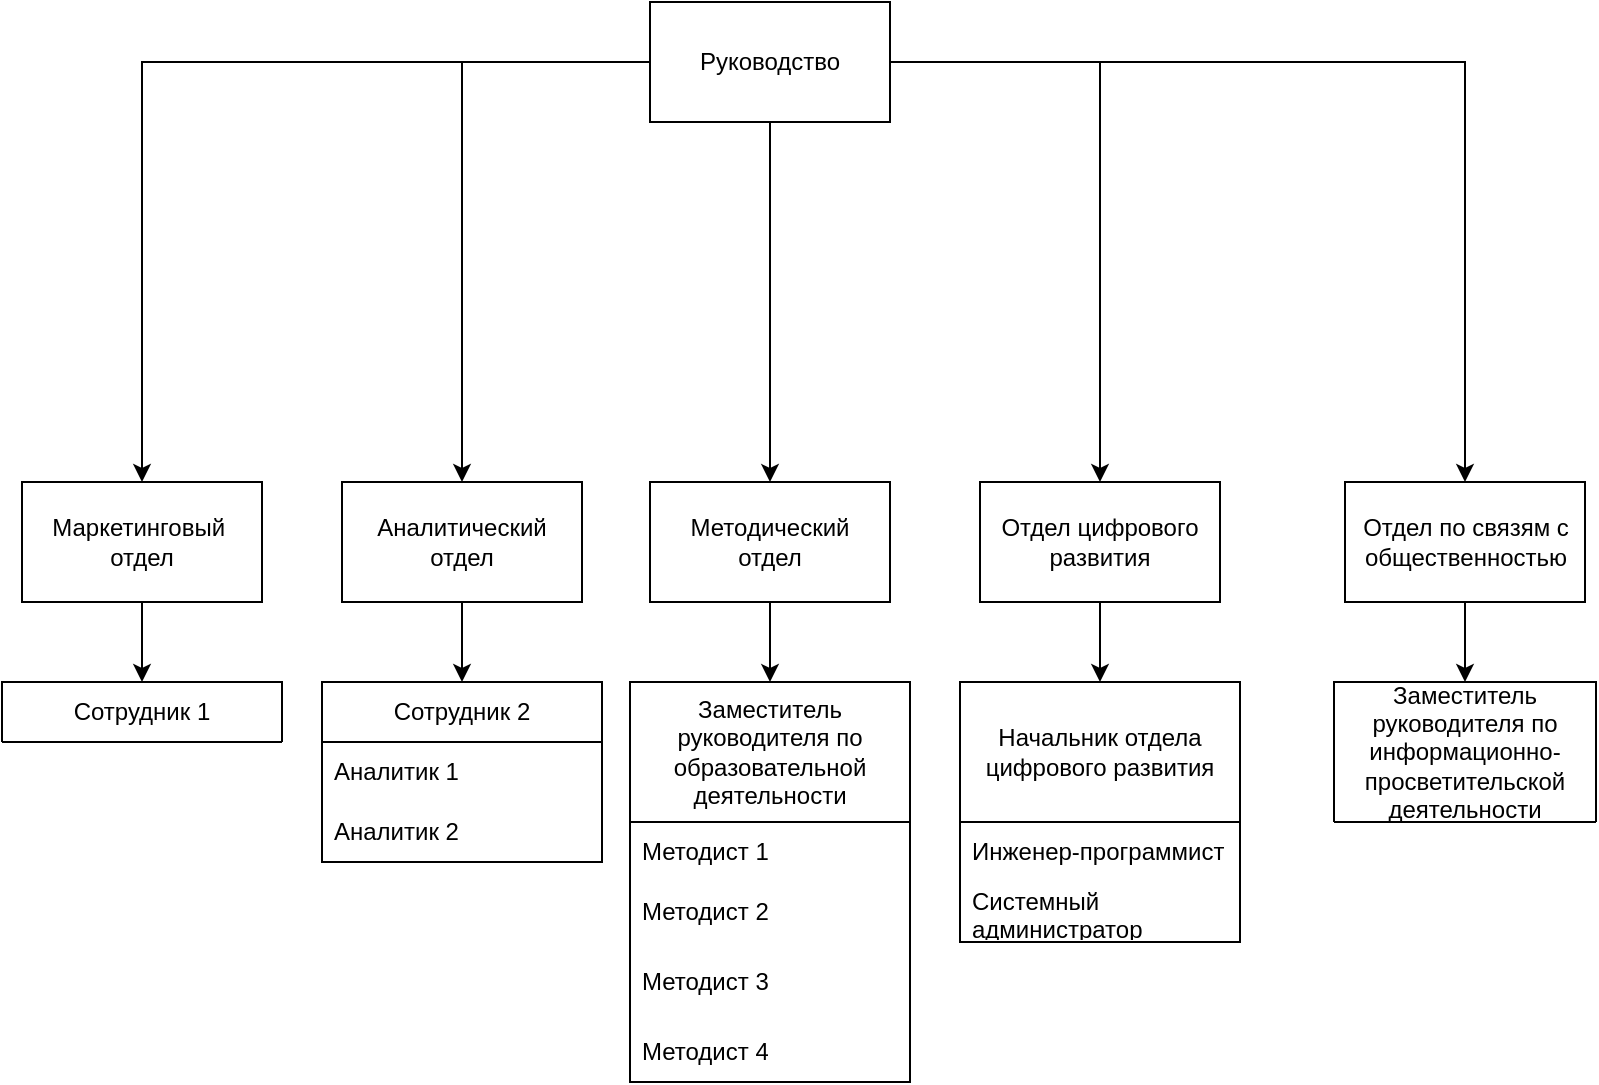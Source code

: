 <mxfile version="24.7.14">
  <diagram name="Страница — 1" id="45YZaPkz6Q9s-rQ9UpkF">
    <mxGraphModel dx="1626" dy="777" grid="1" gridSize="10" guides="1" tooltips="1" connect="1" arrows="1" fold="1" page="1" pageScale="1" pageWidth="827" pageHeight="1169" math="0" shadow="0">
      <root>
        <mxCell id="0" />
        <mxCell id="1" parent="0" />
        <mxCell id="qHs83EOR6wrhIw-jNYz0-8" style="edgeStyle=orthogonalEdgeStyle;rounded=0;orthogonalLoop=1;jettySize=auto;html=1;" edge="1" parent="1" source="qHs83EOR6wrhIw-jNYz0-1" target="qHs83EOR6wrhIw-jNYz0-2">
          <mxGeometry relative="1" as="geometry" />
        </mxCell>
        <mxCell id="qHs83EOR6wrhIw-jNYz0-9" style="edgeStyle=orthogonalEdgeStyle;rounded=0;orthogonalLoop=1;jettySize=auto;html=1;" edge="1" parent="1" source="qHs83EOR6wrhIw-jNYz0-1" target="qHs83EOR6wrhIw-jNYz0-3">
          <mxGeometry relative="1" as="geometry" />
        </mxCell>
        <mxCell id="qHs83EOR6wrhIw-jNYz0-11" style="edgeStyle=orthogonalEdgeStyle;rounded=0;orthogonalLoop=1;jettySize=auto;html=1;entryX=0.5;entryY=0;entryDx=0;entryDy=0;" edge="1" parent="1" source="qHs83EOR6wrhIw-jNYz0-1" target="qHs83EOR6wrhIw-jNYz0-5">
          <mxGeometry relative="1" as="geometry" />
        </mxCell>
        <mxCell id="qHs83EOR6wrhIw-jNYz0-12" style="edgeStyle=orthogonalEdgeStyle;rounded=0;orthogonalLoop=1;jettySize=auto;html=1;entryX=0.5;entryY=0;entryDx=0;entryDy=0;" edge="1" parent="1" source="qHs83EOR6wrhIw-jNYz0-1" target="qHs83EOR6wrhIw-jNYz0-6">
          <mxGeometry relative="1" as="geometry" />
        </mxCell>
        <mxCell id="qHs83EOR6wrhIw-jNYz0-48" style="edgeStyle=orthogonalEdgeStyle;rounded=0;orthogonalLoop=1;jettySize=auto;html=1;entryX=0.5;entryY=0;entryDx=0;entryDy=0;" edge="1" parent="1" source="qHs83EOR6wrhIw-jNYz0-1" target="qHs83EOR6wrhIw-jNYz0-4">
          <mxGeometry relative="1" as="geometry" />
        </mxCell>
        <mxCell id="qHs83EOR6wrhIw-jNYz0-1" value="Руководство" style="rounded=0;whiteSpace=wrap;html=1;" vertex="1" parent="1">
          <mxGeometry x="354" y="40" width="120" height="60" as="geometry" />
        </mxCell>
        <mxCell id="qHs83EOR6wrhIw-jNYz0-58" style="edgeStyle=orthogonalEdgeStyle;rounded=0;orthogonalLoop=1;jettySize=auto;html=1;" edge="1" parent="1" source="qHs83EOR6wrhIw-jNYz0-2" target="qHs83EOR6wrhIw-jNYz0-13">
          <mxGeometry relative="1" as="geometry" />
        </mxCell>
        <mxCell id="qHs83EOR6wrhIw-jNYz0-2" value="Маркетинговый&amp;nbsp;&lt;div&gt;отдел&lt;/div&gt;" style="rounded=0;whiteSpace=wrap;html=1;" vertex="1" parent="1">
          <mxGeometry x="40" y="280" width="120" height="60" as="geometry" />
        </mxCell>
        <mxCell id="qHs83EOR6wrhIw-jNYz0-59" style="edgeStyle=orthogonalEdgeStyle;rounded=0;orthogonalLoop=1;jettySize=auto;html=1;" edge="1" parent="1" source="qHs83EOR6wrhIw-jNYz0-3" target="qHs83EOR6wrhIw-jNYz0-17">
          <mxGeometry relative="1" as="geometry" />
        </mxCell>
        <mxCell id="qHs83EOR6wrhIw-jNYz0-3" value="Аналитический&lt;div&gt;отдел&lt;/div&gt;" style="rounded=0;whiteSpace=wrap;html=1;" vertex="1" parent="1">
          <mxGeometry x="200" y="280" width="120" height="60" as="geometry" />
        </mxCell>
        <mxCell id="qHs83EOR6wrhIw-jNYz0-61" style="edgeStyle=orthogonalEdgeStyle;rounded=0;orthogonalLoop=1;jettySize=auto;html=1;" edge="1" parent="1" source="qHs83EOR6wrhIw-jNYz0-4" target="qHs83EOR6wrhIw-jNYz0-21">
          <mxGeometry relative="1" as="geometry" />
        </mxCell>
        <mxCell id="qHs83EOR6wrhIw-jNYz0-4" value="Методический&lt;div&gt;отдел&lt;/div&gt;" style="rounded=0;whiteSpace=wrap;html=1;" vertex="1" parent="1">
          <mxGeometry x="354" y="280" width="120" height="60" as="geometry" />
        </mxCell>
        <mxCell id="qHs83EOR6wrhIw-jNYz0-63" style="edgeStyle=orthogonalEdgeStyle;rounded=0;orthogonalLoop=1;jettySize=auto;html=1;entryX=0.5;entryY=0;entryDx=0;entryDy=0;" edge="1" parent="1" source="qHs83EOR6wrhIw-jNYz0-5" target="qHs83EOR6wrhIw-jNYz0-25">
          <mxGeometry relative="1" as="geometry" />
        </mxCell>
        <mxCell id="qHs83EOR6wrhIw-jNYz0-5" value="Отдел цифрового развития" style="rounded=0;whiteSpace=wrap;html=1;" vertex="1" parent="1">
          <mxGeometry x="519" y="280" width="120" height="60" as="geometry" />
        </mxCell>
        <mxCell id="qHs83EOR6wrhIw-jNYz0-62" style="edgeStyle=orthogonalEdgeStyle;rounded=0;orthogonalLoop=1;jettySize=auto;html=1;entryX=0.5;entryY=0;entryDx=0;entryDy=0;" edge="1" parent="1" source="qHs83EOR6wrhIw-jNYz0-6" target="qHs83EOR6wrhIw-jNYz0-29">
          <mxGeometry relative="1" as="geometry" />
        </mxCell>
        <mxCell id="qHs83EOR6wrhIw-jNYz0-6" value="Отдел по связям с общественностью" style="rounded=0;whiteSpace=wrap;html=1;" vertex="1" parent="1">
          <mxGeometry x="701.5" y="280" width="120" height="60" as="geometry" />
        </mxCell>
        <mxCell id="qHs83EOR6wrhIw-jNYz0-13" value="Сотрудник 1" style="swimlane;fontStyle=0;childLayout=stackLayout;horizontal=1;startSize=30;horizontalStack=0;resizeParent=1;resizeParentMax=0;resizeLast=0;collapsible=1;marginBottom=0;whiteSpace=wrap;html=1;" vertex="1" parent="1">
          <mxGeometry x="30" y="380" width="140" height="30" as="geometry" />
        </mxCell>
        <mxCell id="qHs83EOR6wrhIw-jNYz0-17" value="Сотрудник 2" style="swimlane;fontStyle=0;childLayout=stackLayout;horizontal=1;startSize=30;horizontalStack=0;resizeParent=1;resizeParentMax=0;resizeLast=0;collapsible=1;marginBottom=0;whiteSpace=wrap;html=1;" vertex="1" parent="1">
          <mxGeometry x="190" y="380" width="140" height="90" as="geometry" />
        </mxCell>
        <mxCell id="qHs83EOR6wrhIw-jNYz0-18" value="Аналитик 1&amp;nbsp;" style="text;strokeColor=none;fillColor=none;align=left;verticalAlign=middle;spacingLeft=4;spacingRight=4;overflow=hidden;points=[[0,0.5],[1,0.5]];portConstraint=eastwest;rotatable=0;whiteSpace=wrap;html=1;" vertex="1" parent="qHs83EOR6wrhIw-jNYz0-17">
          <mxGeometry y="30" width="140" height="30" as="geometry" />
        </mxCell>
        <mxCell id="qHs83EOR6wrhIw-jNYz0-19" value="Аналитик 2" style="text;strokeColor=none;fillColor=none;align=left;verticalAlign=middle;spacingLeft=4;spacingRight=4;overflow=hidden;points=[[0,0.5],[1,0.5]];portConstraint=eastwest;rotatable=0;whiteSpace=wrap;html=1;" vertex="1" parent="qHs83EOR6wrhIw-jNYz0-17">
          <mxGeometry y="60" width="140" height="30" as="geometry" />
        </mxCell>
        <mxCell id="qHs83EOR6wrhIw-jNYz0-21" value="Заместитель руководителя по образовательной деятельности" style="swimlane;fontStyle=0;childLayout=stackLayout;horizontal=1;startSize=70;horizontalStack=0;resizeParent=1;resizeParentMax=0;resizeLast=0;collapsible=1;marginBottom=0;whiteSpace=wrap;html=1;" vertex="1" parent="1">
          <mxGeometry x="344" y="380" width="140" height="200" as="geometry" />
        </mxCell>
        <mxCell id="qHs83EOR6wrhIw-jNYz0-53" value="Методист 1" style="text;strokeColor=none;fillColor=none;align=left;verticalAlign=middle;spacingLeft=4;spacingRight=4;overflow=hidden;points=[[0,0.5],[1,0.5]];portConstraint=eastwest;rotatable=0;whiteSpace=wrap;html=1;" vertex="1" parent="qHs83EOR6wrhIw-jNYz0-21">
          <mxGeometry y="70" width="140" height="30" as="geometry" />
        </mxCell>
        <mxCell id="qHs83EOR6wrhIw-jNYz0-54" value="Методист 2" style="text;strokeColor=none;fillColor=none;align=left;verticalAlign=middle;spacingLeft=4;spacingRight=4;overflow=hidden;points=[[0,0.5],[1,0.5]];portConstraint=eastwest;rotatable=0;whiteSpace=wrap;html=1;" vertex="1" parent="qHs83EOR6wrhIw-jNYz0-21">
          <mxGeometry y="100" width="140" height="30" as="geometry" />
        </mxCell>
        <mxCell id="qHs83EOR6wrhIw-jNYz0-22" value="Методист 3" style="text;strokeColor=none;fillColor=none;align=left;verticalAlign=middle;spacingLeft=4;spacingRight=4;overflow=hidden;points=[[0,0.5],[1,0.5]];portConstraint=eastwest;rotatable=0;whiteSpace=wrap;html=1;" vertex="1" parent="qHs83EOR6wrhIw-jNYz0-21">
          <mxGeometry y="130" width="140" height="40" as="geometry" />
        </mxCell>
        <mxCell id="qHs83EOR6wrhIw-jNYz0-55" value="Методист 4" style="text;strokeColor=none;fillColor=none;align=left;verticalAlign=middle;spacingLeft=4;spacingRight=4;overflow=hidden;points=[[0,0.5],[1,0.5]];portConstraint=eastwest;rotatable=0;whiteSpace=wrap;html=1;" vertex="1" parent="qHs83EOR6wrhIw-jNYz0-21">
          <mxGeometry y="170" width="140" height="30" as="geometry" />
        </mxCell>
        <mxCell id="qHs83EOR6wrhIw-jNYz0-25" value="Начальник отдела цифрового развития" style="swimlane;fontStyle=0;childLayout=stackLayout;horizontal=1;startSize=70;horizontalStack=0;resizeParent=1;resizeParentMax=0;resizeLast=0;collapsible=1;marginBottom=0;whiteSpace=wrap;html=1;" vertex="1" parent="1">
          <mxGeometry x="509" y="380" width="140" height="130" as="geometry" />
        </mxCell>
        <mxCell id="qHs83EOR6wrhIw-jNYz0-26" value="Инженер-программист" style="text;strokeColor=none;fillColor=none;align=left;verticalAlign=middle;spacingLeft=4;spacingRight=4;overflow=hidden;points=[[0,0.5],[1,0.5]];portConstraint=eastwest;rotatable=0;whiteSpace=wrap;html=1;" vertex="1" parent="qHs83EOR6wrhIw-jNYz0-25">
          <mxGeometry y="70" width="140" height="30" as="geometry" />
        </mxCell>
        <mxCell id="qHs83EOR6wrhIw-jNYz0-27" value="Системный администратор" style="text;strokeColor=none;fillColor=none;align=left;verticalAlign=middle;spacingLeft=4;spacingRight=4;overflow=hidden;points=[[0,0.5],[1,0.5]];portConstraint=eastwest;rotatable=0;whiteSpace=wrap;html=1;" vertex="1" parent="qHs83EOR6wrhIw-jNYz0-25">
          <mxGeometry y="100" width="140" height="30" as="geometry" />
        </mxCell>
        <mxCell id="qHs83EOR6wrhIw-jNYz0-29" value="&lt;div style=&quot;text-align: center;&quot;&gt;Заместитель руководителя по информационно-просветительской деятельности&lt;/div&gt;" style="swimlane;fontStyle=0;childLayout=stackLayout;horizontal=1;startSize=70;horizontalStack=0;resizeParent=1;resizeParentMax=0;resizeLast=0;collapsible=1;marginBottom=0;whiteSpace=wrap;html=1;" vertex="1" parent="1">
          <mxGeometry x="696" y="380" width="131" height="70" as="geometry" />
        </mxCell>
      </root>
    </mxGraphModel>
  </diagram>
</mxfile>
